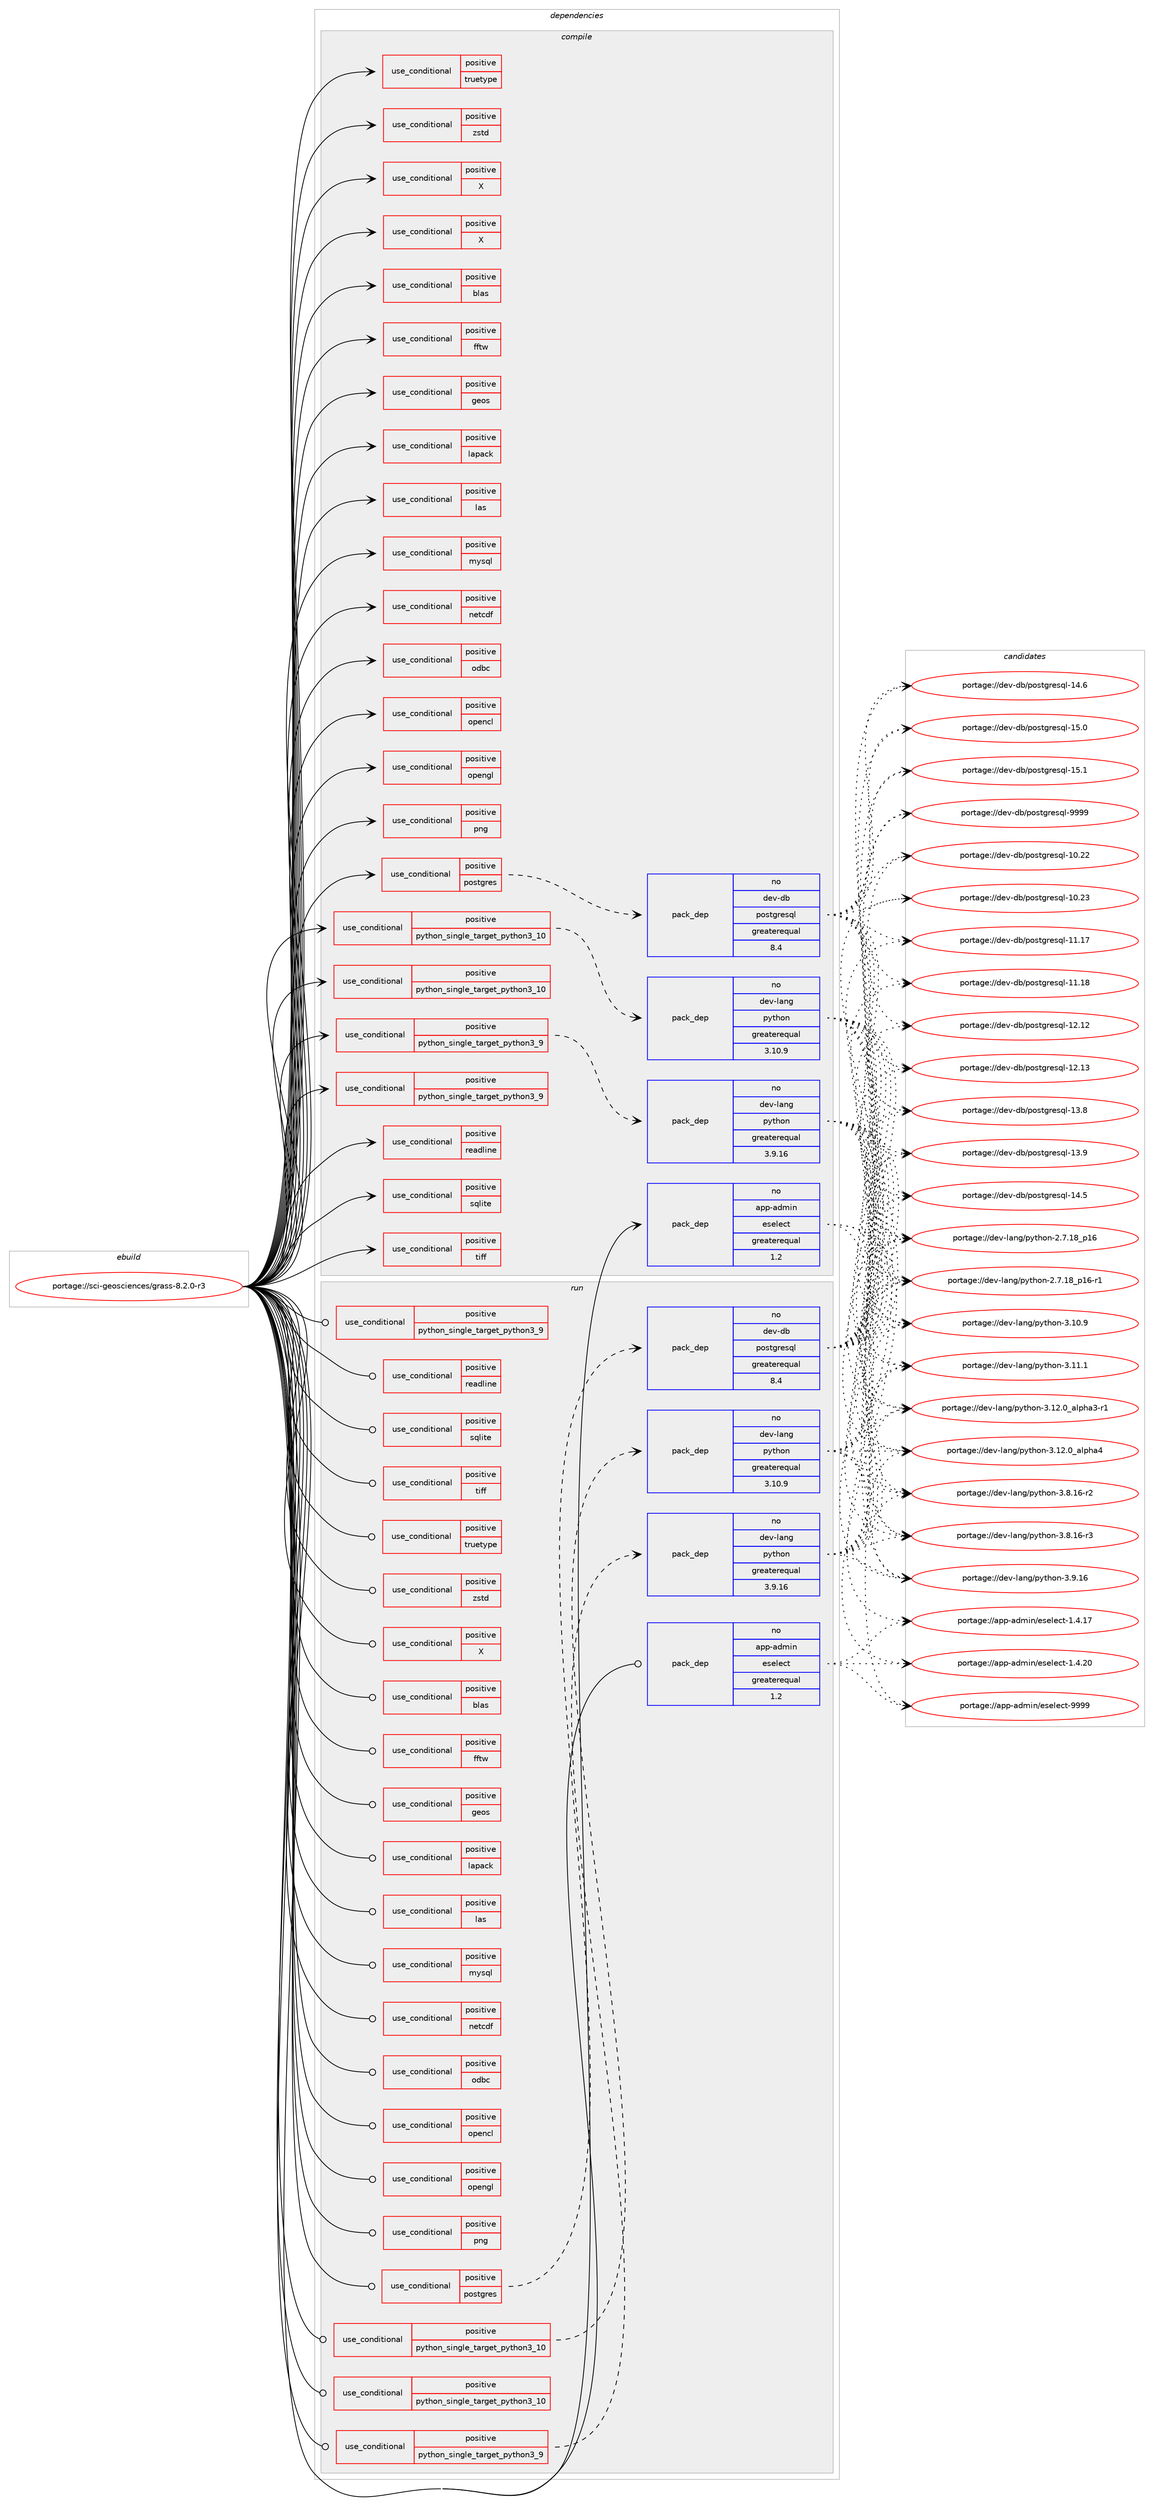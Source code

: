 digraph prolog {

# *************
# Graph options
# *************

newrank=true;
concentrate=true;
compound=true;
graph [rankdir=LR,fontname=Helvetica,fontsize=10,ranksep=1.5];#, ranksep=2.5, nodesep=0.2];
edge  [arrowhead=vee];
node  [fontname=Helvetica,fontsize=10];

# **********
# The ebuild
# **********

subgraph cluster_leftcol {
color=gray;
rank=same;
label=<<i>ebuild</i>>;
id [label="portage://sci-geosciences/grass-8.2.0-r3", color=red, width=4, href="../sci-geosciences/grass-8.2.0-r3.svg"];
}

# ****************
# The dependencies
# ****************

subgraph cluster_midcol {
color=gray;
label=<<i>dependencies</i>>;
subgraph cluster_compile {
fillcolor="#eeeeee";
style=filled;
label=<<i>compile</i>>;
subgraph cond1169 {
dependency1832 [label=<<TABLE BORDER="0" CELLBORDER="1" CELLSPACING="0" CELLPADDING="4"><TR><TD ROWSPAN="3" CELLPADDING="10">use_conditional</TD></TR><TR><TD>positive</TD></TR><TR><TD>X</TD></TR></TABLE>>, shape=none, color=red];
# *** BEGIN UNKNOWN DEPENDENCY TYPE (TODO) ***
# dependency1832 -> package_dependency(portage://sci-geosciences/grass-8.2.0-r3,install,no,dev-python,wxpython,none,[,,],[slot(4.0)],[])
# *** END UNKNOWN DEPENDENCY TYPE (TODO) ***

# *** BEGIN UNKNOWN DEPENDENCY TYPE (TODO) ***
# dependency1832 -> package_dependency(portage://sci-geosciences/grass-8.2.0-r3,install,no,x11-libs,cairo,none,[,,],[],[use(enable(X),none),use(optenable(opengl),none)])
# *** END UNKNOWN DEPENDENCY TYPE (TODO) ***

# *** BEGIN UNKNOWN DEPENDENCY TYPE (TODO) ***
# dependency1832 -> package_dependency(portage://sci-geosciences/grass-8.2.0-r3,install,no,x11-libs,libICE,none,[,,],[],[])
# *** END UNKNOWN DEPENDENCY TYPE (TODO) ***

# *** BEGIN UNKNOWN DEPENDENCY TYPE (TODO) ***
# dependency1832 -> package_dependency(portage://sci-geosciences/grass-8.2.0-r3,install,no,x11-libs,libSM,none,[,,],[],[])
# *** END UNKNOWN DEPENDENCY TYPE (TODO) ***

# *** BEGIN UNKNOWN DEPENDENCY TYPE (TODO) ***
# dependency1832 -> package_dependency(portage://sci-geosciences/grass-8.2.0-r3,install,no,x11-libs,libX11,none,[,,],[],[])
# *** END UNKNOWN DEPENDENCY TYPE (TODO) ***

# *** BEGIN UNKNOWN DEPENDENCY TYPE (TODO) ***
# dependency1832 -> package_dependency(portage://sci-geosciences/grass-8.2.0-r3,install,no,x11-libs,libXext,none,[,,],[],[])
# *** END UNKNOWN DEPENDENCY TYPE (TODO) ***

# *** BEGIN UNKNOWN DEPENDENCY TYPE (TODO) ***
# dependency1832 -> package_dependency(portage://sci-geosciences/grass-8.2.0-r3,install,no,x11-libs,libXt,none,[,,],[],[])
# *** END UNKNOWN DEPENDENCY TYPE (TODO) ***

}
id:e -> dependency1832:w [weight=20,style="solid",arrowhead="vee"];
subgraph cond1170 {
dependency1833 [label=<<TABLE BORDER="0" CELLBORDER="1" CELLSPACING="0" CELLPADDING="4"><TR><TD ROWSPAN="3" CELLPADDING="10">use_conditional</TD></TR><TR><TD>positive</TD></TR><TR><TD>X</TD></TR></TABLE>>, shape=none, color=red];
# *** BEGIN UNKNOWN DEPENDENCY TYPE (TODO) ***
# dependency1833 -> package_dependency(portage://sci-geosciences/grass-8.2.0-r3,install,no,x11-base,xorg-proto,none,[,,],[],[])
# *** END UNKNOWN DEPENDENCY TYPE (TODO) ***

}
id:e -> dependency1833:w [weight=20,style="solid",arrowhead="vee"];
subgraph cond1171 {
dependency1834 [label=<<TABLE BORDER="0" CELLBORDER="1" CELLSPACING="0" CELLPADDING="4"><TR><TD ROWSPAN="3" CELLPADDING="10">use_conditional</TD></TR><TR><TD>positive</TD></TR><TR><TD>blas</TD></TR></TABLE>>, shape=none, color=red];
# *** BEGIN UNKNOWN DEPENDENCY TYPE (TODO) ***
# dependency1834 -> package_dependency(portage://sci-geosciences/grass-8.2.0-r3,install,no,virtual,cblas,none,[,,],[],[use(enable(eselect-ldso),positive)])
# *** END UNKNOWN DEPENDENCY TYPE (TODO) ***

# *** BEGIN UNKNOWN DEPENDENCY TYPE (TODO) ***
# dependency1834 -> package_dependency(portage://sci-geosciences/grass-8.2.0-r3,install,no,virtual,blas,none,[,,],[],[use(enable(eselect-ldso),positive)])
# *** END UNKNOWN DEPENDENCY TYPE (TODO) ***

}
id:e -> dependency1834:w [weight=20,style="solid",arrowhead="vee"];
subgraph cond1172 {
dependency1835 [label=<<TABLE BORDER="0" CELLBORDER="1" CELLSPACING="0" CELLPADDING="4"><TR><TD ROWSPAN="3" CELLPADDING="10">use_conditional</TD></TR><TR><TD>positive</TD></TR><TR><TD>fftw</TD></TR></TABLE>>, shape=none, color=red];
# *** BEGIN UNKNOWN DEPENDENCY TYPE (TODO) ***
# dependency1835 -> package_dependency(portage://sci-geosciences/grass-8.2.0-r3,install,no,sci-libs,fftw,none,[,,],[slot(3.0),equal],[])
# *** END UNKNOWN DEPENDENCY TYPE (TODO) ***

}
id:e -> dependency1835:w [weight=20,style="solid",arrowhead="vee"];
subgraph cond1173 {
dependency1836 [label=<<TABLE BORDER="0" CELLBORDER="1" CELLSPACING="0" CELLPADDING="4"><TR><TD ROWSPAN="3" CELLPADDING="10">use_conditional</TD></TR><TR><TD>positive</TD></TR><TR><TD>geos</TD></TR></TABLE>>, shape=none, color=red];
# *** BEGIN UNKNOWN DEPENDENCY TYPE (TODO) ***
# dependency1836 -> package_dependency(portage://sci-geosciences/grass-8.2.0-r3,install,no,sci-libs,geos,none,[,,],any_same_slot,[])
# *** END UNKNOWN DEPENDENCY TYPE (TODO) ***

}
id:e -> dependency1836:w [weight=20,style="solid",arrowhead="vee"];
subgraph cond1174 {
dependency1837 [label=<<TABLE BORDER="0" CELLBORDER="1" CELLSPACING="0" CELLPADDING="4"><TR><TD ROWSPAN="3" CELLPADDING="10">use_conditional</TD></TR><TR><TD>positive</TD></TR><TR><TD>lapack</TD></TR></TABLE>>, shape=none, color=red];
# *** BEGIN UNKNOWN DEPENDENCY TYPE (TODO) ***
# dependency1837 -> package_dependency(portage://sci-geosciences/grass-8.2.0-r3,install,no,virtual,lapack,none,[,,],[],[use(enable(eselect-ldso),positive)])
# *** END UNKNOWN DEPENDENCY TYPE (TODO) ***

}
id:e -> dependency1837:w [weight=20,style="solid",arrowhead="vee"];
subgraph cond1175 {
dependency1838 [label=<<TABLE BORDER="0" CELLBORDER="1" CELLSPACING="0" CELLPADDING="4"><TR><TD ROWSPAN="3" CELLPADDING="10">use_conditional</TD></TR><TR><TD>positive</TD></TR><TR><TD>las</TD></TR></TABLE>>, shape=none, color=red];
# *** BEGIN UNKNOWN DEPENDENCY TYPE (TODO) ***
# dependency1838 -> package_dependency(portage://sci-geosciences/grass-8.2.0-r3,install,no,sci-geosciences,liblas,none,[,,],[],[])
# *** END UNKNOWN DEPENDENCY TYPE (TODO) ***

}
id:e -> dependency1838:w [weight=20,style="solid",arrowhead="vee"];
subgraph cond1176 {
dependency1839 [label=<<TABLE BORDER="0" CELLBORDER="1" CELLSPACING="0" CELLPADDING="4"><TR><TD ROWSPAN="3" CELLPADDING="10">use_conditional</TD></TR><TR><TD>positive</TD></TR><TR><TD>mysql</TD></TR></TABLE>>, shape=none, color=red];
# *** BEGIN UNKNOWN DEPENDENCY TYPE (TODO) ***
# dependency1839 -> package_dependency(portage://sci-geosciences/grass-8.2.0-r3,install,no,dev-db,mysql-connector-c,none,[,,],any_same_slot,[])
# *** END UNKNOWN DEPENDENCY TYPE (TODO) ***

}
id:e -> dependency1839:w [weight=20,style="solid",arrowhead="vee"];
subgraph cond1177 {
dependency1840 [label=<<TABLE BORDER="0" CELLBORDER="1" CELLSPACING="0" CELLPADDING="4"><TR><TD ROWSPAN="3" CELLPADDING="10">use_conditional</TD></TR><TR><TD>positive</TD></TR><TR><TD>netcdf</TD></TR></TABLE>>, shape=none, color=red];
# *** BEGIN UNKNOWN DEPENDENCY TYPE (TODO) ***
# dependency1840 -> package_dependency(portage://sci-geosciences/grass-8.2.0-r3,install,no,sci-libs,netcdf,none,[,,],any_same_slot,[])
# *** END UNKNOWN DEPENDENCY TYPE (TODO) ***

}
id:e -> dependency1840:w [weight=20,style="solid",arrowhead="vee"];
subgraph cond1178 {
dependency1841 [label=<<TABLE BORDER="0" CELLBORDER="1" CELLSPACING="0" CELLPADDING="4"><TR><TD ROWSPAN="3" CELLPADDING="10">use_conditional</TD></TR><TR><TD>positive</TD></TR><TR><TD>odbc</TD></TR></TABLE>>, shape=none, color=red];
# *** BEGIN UNKNOWN DEPENDENCY TYPE (TODO) ***
# dependency1841 -> package_dependency(portage://sci-geosciences/grass-8.2.0-r3,install,no,dev-db,unixODBC,none,[,,],[],[])
# *** END UNKNOWN DEPENDENCY TYPE (TODO) ***

}
id:e -> dependency1841:w [weight=20,style="solid",arrowhead="vee"];
subgraph cond1179 {
dependency1842 [label=<<TABLE BORDER="0" CELLBORDER="1" CELLSPACING="0" CELLPADDING="4"><TR><TD ROWSPAN="3" CELLPADDING="10">use_conditional</TD></TR><TR><TD>positive</TD></TR><TR><TD>opencl</TD></TR></TABLE>>, shape=none, color=red];
# *** BEGIN UNKNOWN DEPENDENCY TYPE (TODO) ***
# dependency1842 -> package_dependency(portage://sci-geosciences/grass-8.2.0-r3,install,no,virtual,opencl,none,[,,],[],[])
# *** END UNKNOWN DEPENDENCY TYPE (TODO) ***

}
id:e -> dependency1842:w [weight=20,style="solid",arrowhead="vee"];
subgraph cond1180 {
dependency1843 [label=<<TABLE BORDER="0" CELLBORDER="1" CELLSPACING="0" CELLPADDING="4"><TR><TD ROWSPAN="3" CELLPADDING="10">use_conditional</TD></TR><TR><TD>positive</TD></TR><TR><TD>opengl</TD></TR></TABLE>>, shape=none, color=red];
# *** BEGIN UNKNOWN DEPENDENCY TYPE (TODO) ***
# dependency1843 -> package_dependency(portage://sci-geosciences/grass-8.2.0-r3,install,no,virtual,opengl,none,[,,],[],[])
# *** END UNKNOWN DEPENDENCY TYPE (TODO) ***

}
id:e -> dependency1843:w [weight=20,style="solid",arrowhead="vee"];
subgraph cond1181 {
dependency1844 [label=<<TABLE BORDER="0" CELLBORDER="1" CELLSPACING="0" CELLPADDING="4"><TR><TD ROWSPAN="3" CELLPADDING="10">use_conditional</TD></TR><TR><TD>positive</TD></TR><TR><TD>png</TD></TR></TABLE>>, shape=none, color=red];
# *** BEGIN UNKNOWN DEPENDENCY TYPE (TODO) ***
# dependency1844 -> package_dependency(portage://sci-geosciences/grass-8.2.0-r3,install,no,media-libs,libpng,none,[,,],any_same_slot,[])
# *** END UNKNOWN DEPENDENCY TYPE (TODO) ***

}
id:e -> dependency1844:w [weight=20,style="solid",arrowhead="vee"];
subgraph cond1182 {
dependency1845 [label=<<TABLE BORDER="0" CELLBORDER="1" CELLSPACING="0" CELLPADDING="4"><TR><TD ROWSPAN="3" CELLPADDING="10">use_conditional</TD></TR><TR><TD>positive</TD></TR><TR><TD>postgres</TD></TR></TABLE>>, shape=none, color=red];
subgraph pack647 {
dependency1846 [label=<<TABLE BORDER="0" CELLBORDER="1" CELLSPACING="0" CELLPADDING="4" WIDTH="220"><TR><TD ROWSPAN="6" CELLPADDING="30">pack_dep</TD></TR><TR><TD WIDTH="110">no</TD></TR><TR><TD>dev-db</TD></TR><TR><TD>postgresql</TD></TR><TR><TD>greaterequal</TD></TR><TR><TD>8.4</TD></TR></TABLE>>, shape=none, color=blue];
}
dependency1845:e -> dependency1846:w [weight=20,style="dashed",arrowhead="vee"];
}
id:e -> dependency1845:w [weight=20,style="solid",arrowhead="vee"];
subgraph cond1183 {
dependency1847 [label=<<TABLE BORDER="0" CELLBORDER="1" CELLSPACING="0" CELLPADDING="4"><TR><TD ROWSPAN="3" CELLPADDING="10">use_conditional</TD></TR><TR><TD>positive</TD></TR><TR><TD>python_single_target_python3_10</TD></TR></TABLE>>, shape=none, color=red];
subgraph pack648 {
dependency1848 [label=<<TABLE BORDER="0" CELLBORDER="1" CELLSPACING="0" CELLPADDING="4" WIDTH="220"><TR><TD ROWSPAN="6" CELLPADDING="30">pack_dep</TD></TR><TR><TD WIDTH="110">no</TD></TR><TR><TD>dev-lang</TD></TR><TR><TD>python</TD></TR><TR><TD>greaterequal</TD></TR><TR><TD>3.10.9</TD></TR></TABLE>>, shape=none, color=blue];
}
dependency1847:e -> dependency1848:w [weight=20,style="dashed",arrowhead="vee"];
}
id:e -> dependency1847:w [weight=20,style="solid",arrowhead="vee"];
subgraph cond1184 {
dependency1849 [label=<<TABLE BORDER="0" CELLBORDER="1" CELLSPACING="0" CELLPADDING="4"><TR><TD ROWSPAN="3" CELLPADDING="10">use_conditional</TD></TR><TR><TD>positive</TD></TR><TR><TD>python_single_target_python3_10</TD></TR></TABLE>>, shape=none, color=red];
# *** BEGIN UNKNOWN DEPENDENCY TYPE (TODO) ***
# dependency1849 -> package_dependency(portage://sci-geosciences/grass-8.2.0-r3,install,no,dev-python,numpy,none,[,,],[],[use(enable(python_targets_python3_10),negative)])
# *** END UNKNOWN DEPENDENCY TYPE (TODO) ***

# *** BEGIN UNKNOWN DEPENDENCY TYPE (TODO) ***
# dependency1849 -> package_dependency(portage://sci-geosciences/grass-8.2.0-r3,install,no,dev-python,six,none,[,,],[],[use(enable(python_targets_python3_10),negative)])
# *** END UNKNOWN DEPENDENCY TYPE (TODO) ***

}
id:e -> dependency1849:w [weight=20,style="solid",arrowhead="vee"];
subgraph cond1185 {
dependency1850 [label=<<TABLE BORDER="0" CELLBORDER="1" CELLSPACING="0" CELLPADDING="4"><TR><TD ROWSPAN="3" CELLPADDING="10">use_conditional</TD></TR><TR><TD>positive</TD></TR><TR><TD>python_single_target_python3_9</TD></TR></TABLE>>, shape=none, color=red];
subgraph pack649 {
dependency1851 [label=<<TABLE BORDER="0" CELLBORDER="1" CELLSPACING="0" CELLPADDING="4" WIDTH="220"><TR><TD ROWSPAN="6" CELLPADDING="30">pack_dep</TD></TR><TR><TD WIDTH="110">no</TD></TR><TR><TD>dev-lang</TD></TR><TR><TD>python</TD></TR><TR><TD>greaterequal</TD></TR><TR><TD>3.9.16</TD></TR></TABLE>>, shape=none, color=blue];
}
dependency1850:e -> dependency1851:w [weight=20,style="dashed",arrowhead="vee"];
}
id:e -> dependency1850:w [weight=20,style="solid",arrowhead="vee"];
subgraph cond1186 {
dependency1852 [label=<<TABLE BORDER="0" CELLBORDER="1" CELLSPACING="0" CELLPADDING="4"><TR><TD ROWSPAN="3" CELLPADDING="10">use_conditional</TD></TR><TR><TD>positive</TD></TR><TR><TD>python_single_target_python3_9</TD></TR></TABLE>>, shape=none, color=red];
# *** BEGIN UNKNOWN DEPENDENCY TYPE (TODO) ***
# dependency1852 -> package_dependency(portage://sci-geosciences/grass-8.2.0-r3,install,no,dev-python,numpy,none,[,,],[],[use(enable(python_targets_python3_9),negative)])
# *** END UNKNOWN DEPENDENCY TYPE (TODO) ***

# *** BEGIN UNKNOWN DEPENDENCY TYPE (TODO) ***
# dependency1852 -> package_dependency(portage://sci-geosciences/grass-8.2.0-r3,install,no,dev-python,six,none,[,,],[],[use(enable(python_targets_python3_9),negative)])
# *** END UNKNOWN DEPENDENCY TYPE (TODO) ***

}
id:e -> dependency1852:w [weight=20,style="solid",arrowhead="vee"];
subgraph cond1187 {
dependency1853 [label=<<TABLE BORDER="0" CELLBORDER="1" CELLSPACING="0" CELLPADDING="4"><TR><TD ROWSPAN="3" CELLPADDING="10">use_conditional</TD></TR><TR><TD>positive</TD></TR><TR><TD>readline</TD></TR></TABLE>>, shape=none, color=red];
# *** BEGIN UNKNOWN DEPENDENCY TYPE (TODO) ***
# dependency1853 -> package_dependency(portage://sci-geosciences/grass-8.2.0-r3,install,no,sys-libs,readline,none,[,,],any_same_slot,[])
# *** END UNKNOWN DEPENDENCY TYPE (TODO) ***

}
id:e -> dependency1853:w [weight=20,style="solid",arrowhead="vee"];
subgraph cond1188 {
dependency1854 [label=<<TABLE BORDER="0" CELLBORDER="1" CELLSPACING="0" CELLPADDING="4"><TR><TD ROWSPAN="3" CELLPADDING="10">use_conditional</TD></TR><TR><TD>positive</TD></TR><TR><TD>sqlite</TD></TR></TABLE>>, shape=none, color=red];
# *** BEGIN UNKNOWN DEPENDENCY TYPE (TODO) ***
# dependency1854 -> package_dependency(portage://sci-geosciences/grass-8.2.0-r3,install,no,dev-db,sqlite,none,[,,],[slot(3)],[])
# *** END UNKNOWN DEPENDENCY TYPE (TODO) ***

}
id:e -> dependency1854:w [weight=20,style="solid",arrowhead="vee"];
subgraph cond1189 {
dependency1855 [label=<<TABLE BORDER="0" CELLBORDER="1" CELLSPACING="0" CELLPADDING="4"><TR><TD ROWSPAN="3" CELLPADDING="10">use_conditional</TD></TR><TR><TD>positive</TD></TR><TR><TD>tiff</TD></TR></TABLE>>, shape=none, color=red];
# *** BEGIN UNKNOWN DEPENDENCY TYPE (TODO) ***
# dependency1855 -> package_dependency(portage://sci-geosciences/grass-8.2.0-r3,install,no,media-libs,tiff,none,[,,],any_same_slot,[])
# *** END UNKNOWN DEPENDENCY TYPE (TODO) ***

}
id:e -> dependency1855:w [weight=20,style="solid",arrowhead="vee"];
subgraph cond1190 {
dependency1856 [label=<<TABLE BORDER="0" CELLBORDER="1" CELLSPACING="0" CELLPADDING="4"><TR><TD ROWSPAN="3" CELLPADDING="10">use_conditional</TD></TR><TR><TD>positive</TD></TR><TR><TD>truetype</TD></TR></TABLE>>, shape=none, color=red];
# *** BEGIN UNKNOWN DEPENDENCY TYPE (TODO) ***
# dependency1856 -> package_dependency(portage://sci-geosciences/grass-8.2.0-r3,install,no,media-libs,freetype,none,[,,],[slot(2)],[])
# *** END UNKNOWN DEPENDENCY TYPE (TODO) ***

}
id:e -> dependency1856:w [weight=20,style="solid",arrowhead="vee"];
subgraph cond1191 {
dependency1857 [label=<<TABLE BORDER="0" CELLBORDER="1" CELLSPACING="0" CELLPADDING="4"><TR><TD ROWSPAN="3" CELLPADDING="10">use_conditional</TD></TR><TR><TD>positive</TD></TR><TR><TD>zstd</TD></TR></TABLE>>, shape=none, color=red];
# *** BEGIN UNKNOWN DEPENDENCY TYPE (TODO) ***
# dependency1857 -> package_dependency(portage://sci-geosciences/grass-8.2.0-r3,install,no,app-arch,zstd,none,[,,],any_same_slot,[])
# *** END UNKNOWN DEPENDENCY TYPE (TODO) ***

}
id:e -> dependency1857:w [weight=20,style="solid",arrowhead="vee"];
subgraph pack650 {
dependency1858 [label=<<TABLE BORDER="0" CELLBORDER="1" CELLSPACING="0" CELLPADDING="4" WIDTH="220"><TR><TD ROWSPAN="6" CELLPADDING="30">pack_dep</TD></TR><TR><TD WIDTH="110">no</TD></TR><TR><TD>app-admin</TD></TR><TR><TD>eselect</TD></TR><TR><TD>greaterequal</TD></TR><TR><TD>1.2</TD></TR></TABLE>>, shape=none, color=blue];
}
id:e -> dependency1858:w [weight=20,style="solid",arrowhead="vee"];
# *** BEGIN UNKNOWN DEPENDENCY TYPE (TODO) ***
# id -> package_dependency(portage://sci-geosciences/grass-8.2.0-r3,install,no,media-libs,glu,none,[,,],[],[])
# *** END UNKNOWN DEPENDENCY TYPE (TODO) ***

# *** BEGIN UNKNOWN DEPENDENCY TYPE (TODO) ***
# id -> package_dependency(portage://sci-geosciences/grass-8.2.0-r3,install,no,media-libs,libglvnd,none,[,,],[],[])
# *** END UNKNOWN DEPENDENCY TYPE (TODO) ***

# *** BEGIN UNKNOWN DEPENDENCY TYPE (TODO) ***
# id -> package_dependency(portage://sci-geosciences/grass-8.2.0-r3,install,no,sci-libs,gdal,none,[,,],any_same_slot,[])
# *** END UNKNOWN DEPENDENCY TYPE (TODO) ***

# *** BEGIN UNKNOWN DEPENDENCY TYPE (TODO) ***
# id -> package_dependency(portage://sci-geosciences/grass-8.2.0-r3,install,no,sci-libs,proj,none,[,,],any_same_slot,[])
# *** END UNKNOWN DEPENDENCY TYPE (TODO) ***

# *** BEGIN UNKNOWN DEPENDENCY TYPE (TODO) ***
# id -> package_dependency(portage://sci-geosciences/grass-8.2.0-r3,install,no,sci-libs,xdrfile,none,[,,],[],[])
# *** END UNKNOWN DEPENDENCY TYPE (TODO) ***

# *** BEGIN UNKNOWN DEPENDENCY TYPE (TODO) ***
# id -> package_dependency(portage://sci-geosciences/grass-8.2.0-r3,install,no,sys-libs,gdbm,none,[,,],any_same_slot,[])
# *** END UNKNOWN DEPENDENCY TYPE (TODO) ***

# *** BEGIN UNKNOWN DEPENDENCY TYPE (TODO) ***
# id -> package_dependency(portage://sci-geosciences/grass-8.2.0-r3,install,no,sys-libs,ncurses,none,[,,],any_same_slot,[])
# *** END UNKNOWN DEPENDENCY TYPE (TODO) ***

# *** BEGIN UNKNOWN DEPENDENCY TYPE (TODO) ***
# id -> package_dependency(portage://sci-geosciences/grass-8.2.0-r3,install,no,sys-libs,zlib,none,[,,],[],[])
# *** END UNKNOWN DEPENDENCY TYPE (TODO) ***

}
subgraph cluster_compileandrun {
fillcolor="#eeeeee";
style=filled;
label=<<i>compile and run</i>>;
}
subgraph cluster_run {
fillcolor="#eeeeee";
style=filled;
label=<<i>run</i>>;
subgraph cond1192 {
dependency1859 [label=<<TABLE BORDER="0" CELLBORDER="1" CELLSPACING="0" CELLPADDING="4"><TR><TD ROWSPAN="3" CELLPADDING="10">use_conditional</TD></TR><TR><TD>positive</TD></TR><TR><TD>X</TD></TR></TABLE>>, shape=none, color=red];
# *** BEGIN UNKNOWN DEPENDENCY TYPE (TODO) ***
# dependency1859 -> package_dependency(portage://sci-geosciences/grass-8.2.0-r3,run,no,dev-python,wxpython,none,[,,],[slot(4.0)],[])
# *** END UNKNOWN DEPENDENCY TYPE (TODO) ***

# *** BEGIN UNKNOWN DEPENDENCY TYPE (TODO) ***
# dependency1859 -> package_dependency(portage://sci-geosciences/grass-8.2.0-r3,run,no,x11-libs,cairo,none,[,,],[],[use(enable(X),none),use(optenable(opengl),none)])
# *** END UNKNOWN DEPENDENCY TYPE (TODO) ***

# *** BEGIN UNKNOWN DEPENDENCY TYPE (TODO) ***
# dependency1859 -> package_dependency(portage://sci-geosciences/grass-8.2.0-r3,run,no,x11-libs,libICE,none,[,,],[],[])
# *** END UNKNOWN DEPENDENCY TYPE (TODO) ***

# *** BEGIN UNKNOWN DEPENDENCY TYPE (TODO) ***
# dependency1859 -> package_dependency(portage://sci-geosciences/grass-8.2.0-r3,run,no,x11-libs,libSM,none,[,,],[],[])
# *** END UNKNOWN DEPENDENCY TYPE (TODO) ***

# *** BEGIN UNKNOWN DEPENDENCY TYPE (TODO) ***
# dependency1859 -> package_dependency(portage://sci-geosciences/grass-8.2.0-r3,run,no,x11-libs,libX11,none,[,,],[],[])
# *** END UNKNOWN DEPENDENCY TYPE (TODO) ***

# *** BEGIN UNKNOWN DEPENDENCY TYPE (TODO) ***
# dependency1859 -> package_dependency(portage://sci-geosciences/grass-8.2.0-r3,run,no,x11-libs,libXext,none,[,,],[],[])
# *** END UNKNOWN DEPENDENCY TYPE (TODO) ***

# *** BEGIN UNKNOWN DEPENDENCY TYPE (TODO) ***
# dependency1859 -> package_dependency(portage://sci-geosciences/grass-8.2.0-r3,run,no,x11-libs,libXt,none,[,,],[],[])
# *** END UNKNOWN DEPENDENCY TYPE (TODO) ***

}
id:e -> dependency1859:w [weight=20,style="solid",arrowhead="odot"];
subgraph cond1193 {
dependency1860 [label=<<TABLE BORDER="0" CELLBORDER="1" CELLSPACING="0" CELLPADDING="4"><TR><TD ROWSPAN="3" CELLPADDING="10">use_conditional</TD></TR><TR><TD>positive</TD></TR><TR><TD>blas</TD></TR></TABLE>>, shape=none, color=red];
# *** BEGIN UNKNOWN DEPENDENCY TYPE (TODO) ***
# dependency1860 -> package_dependency(portage://sci-geosciences/grass-8.2.0-r3,run,no,virtual,cblas,none,[,,],[],[use(enable(eselect-ldso),positive)])
# *** END UNKNOWN DEPENDENCY TYPE (TODO) ***

# *** BEGIN UNKNOWN DEPENDENCY TYPE (TODO) ***
# dependency1860 -> package_dependency(portage://sci-geosciences/grass-8.2.0-r3,run,no,virtual,blas,none,[,,],[],[use(enable(eselect-ldso),positive)])
# *** END UNKNOWN DEPENDENCY TYPE (TODO) ***

}
id:e -> dependency1860:w [weight=20,style="solid",arrowhead="odot"];
subgraph cond1194 {
dependency1861 [label=<<TABLE BORDER="0" CELLBORDER="1" CELLSPACING="0" CELLPADDING="4"><TR><TD ROWSPAN="3" CELLPADDING="10">use_conditional</TD></TR><TR><TD>positive</TD></TR><TR><TD>fftw</TD></TR></TABLE>>, shape=none, color=red];
# *** BEGIN UNKNOWN DEPENDENCY TYPE (TODO) ***
# dependency1861 -> package_dependency(portage://sci-geosciences/grass-8.2.0-r3,run,no,sci-libs,fftw,none,[,,],[slot(3.0),equal],[])
# *** END UNKNOWN DEPENDENCY TYPE (TODO) ***

}
id:e -> dependency1861:w [weight=20,style="solid",arrowhead="odot"];
subgraph cond1195 {
dependency1862 [label=<<TABLE BORDER="0" CELLBORDER="1" CELLSPACING="0" CELLPADDING="4"><TR><TD ROWSPAN="3" CELLPADDING="10">use_conditional</TD></TR><TR><TD>positive</TD></TR><TR><TD>geos</TD></TR></TABLE>>, shape=none, color=red];
# *** BEGIN UNKNOWN DEPENDENCY TYPE (TODO) ***
# dependency1862 -> package_dependency(portage://sci-geosciences/grass-8.2.0-r3,run,no,sci-libs,geos,none,[,,],any_same_slot,[])
# *** END UNKNOWN DEPENDENCY TYPE (TODO) ***

}
id:e -> dependency1862:w [weight=20,style="solid",arrowhead="odot"];
subgraph cond1196 {
dependency1863 [label=<<TABLE BORDER="0" CELLBORDER="1" CELLSPACING="0" CELLPADDING="4"><TR><TD ROWSPAN="3" CELLPADDING="10">use_conditional</TD></TR><TR><TD>positive</TD></TR><TR><TD>lapack</TD></TR></TABLE>>, shape=none, color=red];
# *** BEGIN UNKNOWN DEPENDENCY TYPE (TODO) ***
# dependency1863 -> package_dependency(portage://sci-geosciences/grass-8.2.0-r3,run,no,virtual,lapack,none,[,,],[],[use(enable(eselect-ldso),positive)])
# *** END UNKNOWN DEPENDENCY TYPE (TODO) ***

}
id:e -> dependency1863:w [weight=20,style="solid",arrowhead="odot"];
subgraph cond1197 {
dependency1864 [label=<<TABLE BORDER="0" CELLBORDER="1" CELLSPACING="0" CELLPADDING="4"><TR><TD ROWSPAN="3" CELLPADDING="10">use_conditional</TD></TR><TR><TD>positive</TD></TR><TR><TD>las</TD></TR></TABLE>>, shape=none, color=red];
# *** BEGIN UNKNOWN DEPENDENCY TYPE (TODO) ***
# dependency1864 -> package_dependency(portage://sci-geosciences/grass-8.2.0-r3,run,no,sci-geosciences,liblas,none,[,,],[],[])
# *** END UNKNOWN DEPENDENCY TYPE (TODO) ***

}
id:e -> dependency1864:w [weight=20,style="solid",arrowhead="odot"];
subgraph cond1198 {
dependency1865 [label=<<TABLE BORDER="0" CELLBORDER="1" CELLSPACING="0" CELLPADDING="4"><TR><TD ROWSPAN="3" CELLPADDING="10">use_conditional</TD></TR><TR><TD>positive</TD></TR><TR><TD>mysql</TD></TR></TABLE>>, shape=none, color=red];
# *** BEGIN UNKNOWN DEPENDENCY TYPE (TODO) ***
# dependency1865 -> package_dependency(portage://sci-geosciences/grass-8.2.0-r3,run,no,dev-db,mysql-connector-c,none,[,,],any_same_slot,[])
# *** END UNKNOWN DEPENDENCY TYPE (TODO) ***

}
id:e -> dependency1865:w [weight=20,style="solid",arrowhead="odot"];
subgraph cond1199 {
dependency1866 [label=<<TABLE BORDER="0" CELLBORDER="1" CELLSPACING="0" CELLPADDING="4"><TR><TD ROWSPAN="3" CELLPADDING="10">use_conditional</TD></TR><TR><TD>positive</TD></TR><TR><TD>netcdf</TD></TR></TABLE>>, shape=none, color=red];
# *** BEGIN UNKNOWN DEPENDENCY TYPE (TODO) ***
# dependency1866 -> package_dependency(portage://sci-geosciences/grass-8.2.0-r3,run,no,sci-libs,netcdf,none,[,,],any_same_slot,[])
# *** END UNKNOWN DEPENDENCY TYPE (TODO) ***

}
id:e -> dependency1866:w [weight=20,style="solid",arrowhead="odot"];
subgraph cond1200 {
dependency1867 [label=<<TABLE BORDER="0" CELLBORDER="1" CELLSPACING="0" CELLPADDING="4"><TR><TD ROWSPAN="3" CELLPADDING="10">use_conditional</TD></TR><TR><TD>positive</TD></TR><TR><TD>odbc</TD></TR></TABLE>>, shape=none, color=red];
# *** BEGIN UNKNOWN DEPENDENCY TYPE (TODO) ***
# dependency1867 -> package_dependency(portage://sci-geosciences/grass-8.2.0-r3,run,no,dev-db,unixODBC,none,[,,],[],[])
# *** END UNKNOWN DEPENDENCY TYPE (TODO) ***

}
id:e -> dependency1867:w [weight=20,style="solid",arrowhead="odot"];
subgraph cond1201 {
dependency1868 [label=<<TABLE BORDER="0" CELLBORDER="1" CELLSPACING="0" CELLPADDING="4"><TR><TD ROWSPAN="3" CELLPADDING="10">use_conditional</TD></TR><TR><TD>positive</TD></TR><TR><TD>opencl</TD></TR></TABLE>>, shape=none, color=red];
# *** BEGIN UNKNOWN DEPENDENCY TYPE (TODO) ***
# dependency1868 -> package_dependency(portage://sci-geosciences/grass-8.2.0-r3,run,no,virtual,opencl,none,[,,],[],[])
# *** END UNKNOWN DEPENDENCY TYPE (TODO) ***

}
id:e -> dependency1868:w [weight=20,style="solid",arrowhead="odot"];
subgraph cond1202 {
dependency1869 [label=<<TABLE BORDER="0" CELLBORDER="1" CELLSPACING="0" CELLPADDING="4"><TR><TD ROWSPAN="3" CELLPADDING="10">use_conditional</TD></TR><TR><TD>positive</TD></TR><TR><TD>opengl</TD></TR></TABLE>>, shape=none, color=red];
# *** BEGIN UNKNOWN DEPENDENCY TYPE (TODO) ***
# dependency1869 -> package_dependency(portage://sci-geosciences/grass-8.2.0-r3,run,no,virtual,opengl,none,[,,],[],[])
# *** END UNKNOWN DEPENDENCY TYPE (TODO) ***

}
id:e -> dependency1869:w [weight=20,style="solid",arrowhead="odot"];
subgraph cond1203 {
dependency1870 [label=<<TABLE BORDER="0" CELLBORDER="1" CELLSPACING="0" CELLPADDING="4"><TR><TD ROWSPAN="3" CELLPADDING="10">use_conditional</TD></TR><TR><TD>positive</TD></TR><TR><TD>png</TD></TR></TABLE>>, shape=none, color=red];
# *** BEGIN UNKNOWN DEPENDENCY TYPE (TODO) ***
# dependency1870 -> package_dependency(portage://sci-geosciences/grass-8.2.0-r3,run,no,media-libs,libpng,none,[,,],any_same_slot,[])
# *** END UNKNOWN DEPENDENCY TYPE (TODO) ***

}
id:e -> dependency1870:w [weight=20,style="solid",arrowhead="odot"];
subgraph cond1204 {
dependency1871 [label=<<TABLE BORDER="0" CELLBORDER="1" CELLSPACING="0" CELLPADDING="4"><TR><TD ROWSPAN="3" CELLPADDING="10">use_conditional</TD></TR><TR><TD>positive</TD></TR><TR><TD>postgres</TD></TR></TABLE>>, shape=none, color=red];
subgraph pack651 {
dependency1872 [label=<<TABLE BORDER="0" CELLBORDER="1" CELLSPACING="0" CELLPADDING="4" WIDTH="220"><TR><TD ROWSPAN="6" CELLPADDING="30">pack_dep</TD></TR><TR><TD WIDTH="110">no</TD></TR><TR><TD>dev-db</TD></TR><TR><TD>postgresql</TD></TR><TR><TD>greaterequal</TD></TR><TR><TD>8.4</TD></TR></TABLE>>, shape=none, color=blue];
}
dependency1871:e -> dependency1872:w [weight=20,style="dashed",arrowhead="vee"];
}
id:e -> dependency1871:w [weight=20,style="solid",arrowhead="odot"];
subgraph cond1205 {
dependency1873 [label=<<TABLE BORDER="0" CELLBORDER="1" CELLSPACING="0" CELLPADDING="4"><TR><TD ROWSPAN="3" CELLPADDING="10">use_conditional</TD></TR><TR><TD>positive</TD></TR><TR><TD>python_single_target_python3_10</TD></TR></TABLE>>, shape=none, color=red];
subgraph pack652 {
dependency1874 [label=<<TABLE BORDER="0" CELLBORDER="1" CELLSPACING="0" CELLPADDING="4" WIDTH="220"><TR><TD ROWSPAN="6" CELLPADDING="30">pack_dep</TD></TR><TR><TD WIDTH="110">no</TD></TR><TR><TD>dev-lang</TD></TR><TR><TD>python</TD></TR><TR><TD>greaterequal</TD></TR><TR><TD>3.10.9</TD></TR></TABLE>>, shape=none, color=blue];
}
dependency1873:e -> dependency1874:w [weight=20,style="dashed",arrowhead="vee"];
}
id:e -> dependency1873:w [weight=20,style="solid",arrowhead="odot"];
subgraph cond1206 {
dependency1875 [label=<<TABLE BORDER="0" CELLBORDER="1" CELLSPACING="0" CELLPADDING="4"><TR><TD ROWSPAN="3" CELLPADDING="10">use_conditional</TD></TR><TR><TD>positive</TD></TR><TR><TD>python_single_target_python3_10</TD></TR></TABLE>>, shape=none, color=red];
# *** BEGIN UNKNOWN DEPENDENCY TYPE (TODO) ***
# dependency1875 -> package_dependency(portage://sci-geosciences/grass-8.2.0-r3,run,no,dev-python,numpy,none,[,,],[],[use(enable(python_targets_python3_10),negative)])
# *** END UNKNOWN DEPENDENCY TYPE (TODO) ***

# *** BEGIN UNKNOWN DEPENDENCY TYPE (TODO) ***
# dependency1875 -> package_dependency(portage://sci-geosciences/grass-8.2.0-r3,run,no,dev-python,six,none,[,,],[],[use(enable(python_targets_python3_10),negative)])
# *** END UNKNOWN DEPENDENCY TYPE (TODO) ***

}
id:e -> dependency1875:w [weight=20,style="solid",arrowhead="odot"];
subgraph cond1207 {
dependency1876 [label=<<TABLE BORDER="0" CELLBORDER="1" CELLSPACING="0" CELLPADDING="4"><TR><TD ROWSPAN="3" CELLPADDING="10">use_conditional</TD></TR><TR><TD>positive</TD></TR><TR><TD>python_single_target_python3_9</TD></TR></TABLE>>, shape=none, color=red];
subgraph pack653 {
dependency1877 [label=<<TABLE BORDER="0" CELLBORDER="1" CELLSPACING="0" CELLPADDING="4" WIDTH="220"><TR><TD ROWSPAN="6" CELLPADDING="30">pack_dep</TD></TR><TR><TD WIDTH="110">no</TD></TR><TR><TD>dev-lang</TD></TR><TR><TD>python</TD></TR><TR><TD>greaterequal</TD></TR><TR><TD>3.9.16</TD></TR></TABLE>>, shape=none, color=blue];
}
dependency1876:e -> dependency1877:w [weight=20,style="dashed",arrowhead="vee"];
}
id:e -> dependency1876:w [weight=20,style="solid",arrowhead="odot"];
subgraph cond1208 {
dependency1878 [label=<<TABLE BORDER="0" CELLBORDER="1" CELLSPACING="0" CELLPADDING="4"><TR><TD ROWSPAN="3" CELLPADDING="10">use_conditional</TD></TR><TR><TD>positive</TD></TR><TR><TD>python_single_target_python3_9</TD></TR></TABLE>>, shape=none, color=red];
# *** BEGIN UNKNOWN DEPENDENCY TYPE (TODO) ***
# dependency1878 -> package_dependency(portage://sci-geosciences/grass-8.2.0-r3,run,no,dev-python,numpy,none,[,,],[],[use(enable(python_targets_python3_9),negative)])
# *** END UNKNOWN DEPENDENCY TYPE (TODO) ***

# *** BEGIN UNKNOWN DEPENDENCY TYPE (TODO) ***
# dependency1878 -> package_dependency(portage://sci-geosciences/grass-8.2.0-r3,run,no,dev-python,six,none,[,,],[],[use(enable(python_targets_python3_9),negative)])
# *** END UNKNOWN DEPENDENCY TYPE (TODO) ***

}
id:e -> dependency1878:w [weight=20,style="solid",arrowhead="odot"];
subgraph cond1209 {
dependency1879 [label=<<TABLE BORDER="0" CELLBORDER="1" CELLSPACING="0" CELLPADDING="4"><TR><TD ROWSPAN="3" CELLPADDING="10">use_conditional</TD></TR><TR><TD>positive</TD></TR><TR><TD>readline</TD></TR></TABLE>>, shape=none, color=red];
# *** BEGIN UNKNOWN DEPENDENCY TYPE (TODO) ***
# dependency1879 -> package_dependency(portage://sci-geosciences/grass-8.2.0-r3,run,no,sys-libs,readline,none,[,,],any_same_slot,[])
# *** END UNKNOWN DEPENDENCY TYPE (TODO) ***

}
id:e -> dependency1879:w [weight=20,style="solid",arrowhead="odot"];
subgraph cond1210 {
dependency1880 [label=<<TABLE BORDER="0" CELLBORDER="1" CELLSPACING="0" CELLPADDING="4"><TR><TD ROWSPAN="3" CELLPADDING="10">use_conditional</TD></TR><TR><TD>positive</TD></TR><TR><TD>sqlite</TD></TR></TABLE>>, shape=none, color=red];
# *** BEGIN UNKNOWN DEPENDENCY TYPE (TODO) ***
# dependency1880 -> package_dependency(portage://sci-geosciences/grass-8.2.0-r3,run,no,dev-db,sqlite,none,[,,],[slot(3)],[])
# *** END UNKNOWN DEPENDENCY TYPE (TODO) ***

}
id:e -> dependency1880:w [weight=20,style="solid",arrowhead="odot"];
subgraph cond1211 {
dependency1881 [label=<<TABLE BORDER="0" CELLBORDER="1" CELLSPACING="0" CELLPADDING="4"><TR><TD ROWSPAN="3" CELLPADDING="10">use_conditional</TD></TR><TR><TD>positive</TD></TR><TR><TD>tiff</TD></TR></TABLE>>, shape=none, color=red];
# *** BEGIN UNKNOWN DEPENDENCY TYPE (TODO) ***
# dependency1881 -> package_dependency(portage://sci-geosciences/grass-8.2.0-r3,run,no,media-libs,tiff,none,[,,],any_same_slot,[])
# *** END UNKNOWN DEPENDENCY TYPE (TODO) ***

}
id:e -> dependency1881:w [weight=20,style="solid",arrowhead="odot"];
subgraph cond1212 {
dependency1882 [label=<<TABLE BORDER="0" CELLBORDER="1" CELLSPACING="0" CELLPADDING="4"><TR><TD ROWSPAN="3" CELLPADDING="10">use_conditional</TD></TR><TR><TD>positive</TD></TR><TR><TD>truetype</TD></TR></TABLE>>, shape=none, color=red];
# *** BEGIN UNKNOWN DEPENDENCY TYPE (TODO) ***
# dependency1882 -> package_dependency(portage://sci-geosciences/grass-8.2.0-r3,run,no,media-libs,freetype,none,[,,],[slot(2)],[])
# *** END UNKNOWN DEPENDENCY TYPE (TODO) ***

}
id:e -> dependency1882:w [weight=20,style="solid",arrowhead="odot"];
subgraph cond1213 {
dependency1883 [label=<<TABLE BORDER="0" CELLBORDER="1" CELLSPACING="0" CELLPADDING="4"><TR><TD ROWSPAN="3" CELLPADDING="10">use_conditional</TD></TR><TR><TD>positive</TD></TR><TR><TD>zstd</TD></TR></TABLE>>, shape=none, color=red];
# *** BEGIN UNKNOWN DEPENDENCY TYPE (TODO) ***
# dependency1883 -> package_dependency(portage://sci-geosciences/grass-8.2.0-r3,run,no,app-arch,zstd,none,[,,],any_same_slot,[])
# *** END UNKNOWN DEPENDENCY TYPE (TODO) ***

}
id:e -> dependency1883:w [weight=20,style="solid",arrowhead="odot"];
subgraph pack654 {
dependency1884 [label=<<TABLE BORDER="0" CELLBORDER="1" CELLSPACING="0" CELLPADDING="4" WIDTH="220"><TR><TD ROWSPAN="6" CELLPADDING="30">pack_dep</TD></TR><TR><TD WIDTH="110">no</TD></TR><TR><TD>app-admin</TD></TR><TR><TD>eselect</TD></TR><TR><TD>greaterequal</TD></TR><TR><TD>1.2</TD></TR></TABLE>>, shape=none, color=blue];
}
id:e -> dependency1884:w [weight=20,style="solid",arrowhead="odot"];
# *** BEGIN UNKNOWN DEPENDENCY TYPE (TODO) ***
# id -> package_dependency(portage://sci-geosciences/grass-8.2.0-r3,run,no,media-libs,glu,none,[,,],[],[])
# *** END UNKNOWN DEPENDENCY TYPE (TODO) ***

# *** BEGIN UNKNOWN DEPENDENCY TYPE (TODO) ***
# id -> package_dependency(portage://sci-geosciences/grass-8.2.0-r3,run,no,media-libs,libglvnd,none,[,,],[],[])
# *** END UNKNOWN DEPENDENCY TYPE (TODO) ***

# *** BEGIN UNKNOWN DEPENDENCY TYPE (TODO) ***
# id -> package_dependency(portage://sci-geosciences/grass-8.2.0-r3,run,no,sci-libs,gdal,none,[,,],any_same_slot,[])
# *** END UNKNOWN DEPENDENCY TYPE (TODO) ***

# *** BEGIN UNKNOWN DEPENDENCY TYPE (TODO) ***
# id -> package_dependency(portage://sci-geosciences/grass-8.2.0-r3,run,no,sci-libs,proj,none,[,,],any_same_slot,[])
# *** END UNKNOWN DEPENDENCY TYPE (TODO) ***

# *** BEGIN UNKNOWN DEPENDENCY TYPE (TODO) ***
# id -> package_dependency(portage://sci-geosciences/grass-8.2.0-r3,run,no,sci-libs,xdrfile,none,[,,],[],[])
# *** END UNKNOWN DEPENDENCY TYPE (TODO) ***

# *** BEGIN UNKNOWN DEPENDENCY TYPE (TODO) ***
# id -> package_dependency(portage://sci-geosciences/grass-8.2.0-r3,run,no,sys-libs,gdbm,none,[,,],any_same_slot,[])
# *** END UNKNOWN DEPENDENCY TYPE (TODO) ***

# *** BEGIN UNKNOWN DEPENDENCY TYPE (TODO) ***
# id -> package_dependency(portage://sci-geosciences/grass-8.2.0-r3,run,no,sys-libs,ncurses,none,[,,],any_same_slot,[])
# *** END UNKNOWN DEPENDENCY TYPE (TODO) ***

# *** BEGIN UNKNOWN DEPENDENCY TYPE (TODO) ***
# id -> package_dependency(portage://sci-geosciences/grass-8.2.0-r3,run,no,sys-libs,zlib,none,[,,],[],[])
# *** END UNKNOWN DEPENDENCY TYPE (TODO) ***

}
}

# **************
# The candidates
# **************

subgraph cluster_choices {
rank=same;
color=gray;
label=<<i>candidates</i>>;

subgraph choice647 {
color=black;
nodesep=1;
choice100101118451009847112111115116103114101115113108454948465050 [label="portage://dev-db/postgresql-10.22", color=red, width=4,href="../dev-db/postgresql-10.22.svg"];
choice100101118451009847112111115116103114101115113108454948465051 [label="portage://dev-db/postgresql-10.23", color=red, width=4,href="../dev-db/postgresql-10.23.svg"];
choice100101118451009847112111115116103114101115113108454949464955 [label="portage://dev-db/postgresql-11.17", color=red, width=4,href="../dev-db/postgresql-11.17.svg"];
choice100101118451009847112111115116103114101115113108454949464956 [label="portage://dev-db/postgresql-11.18", color=red, width=4,href="../dev-db/postgresql-11.18.svg"];
choice100101118451009847112111115116103114101115113108454950464950 [label="portage://dev-db/postgresql-12.12", color=red, width=4,href="../dev-db/postgresql-12.12.svg"];
choice100101118451009847112111115116103114101115113108454950464951 [label="portage://dev-db/postgresql-12.13", color=red, width=4,href="../dev-db/postgresql-12.13.svg"];
choice1001011184510098471121111151161031141011151131084549514656 [label="portage://dev-db/postgresql-13.8", color=red, width=4,href="../dev-db/postgresql-13.8.svg"];
choice1001011184510098471121111151161031141011151131084549514657 [label="portage://dev-db/postgresql-13.9", color=red, width=4,href="../dev-db/postgresql-13.9.svg"];
choice1001011184510098471121111151161031141011151131084549524653 [label="portage://dev-db/postgresql-14.5", color=red, width=4,href="../dev-db/postgresql-14.5.svg"];
choice1001011184510098471121111151161031141011151131084549524654 [label="portage://dev-db/postgresql-14.6", color=red, width=4,href="../dev-db/postgresql-14.6.svg"];
choice1001011184510098471121111151161031141011151131084549534648 [label="portage://dev-db/postgresql-15.0", color=red, width=4,href="../dev-db/postgresql-15.0.svg"];
choice1001011184510098471121111151161031141011151131084549534649 [label="portage://dev-db/postgresql-15.1", color=red, width=4,href="../dev-db/postgresql-15.1.svg"];
choice1001011184510098471121111151161031141011151131084557575757 [label="portage://dev-db/postgresql-9999", color=red, width=4,href="../dev-db/postgresql-9999.svg"];
dependency1846:e -> choice100101118451009847112111115116103114101115113108454948465050:w [style=dotted,weight="100"];
dependency1846:e -> choice100101118451009847112111115116103114101115113108454948465051:w [style=dotted,weight="100"];
dependency1846:e -> choice100101118451009847112111115116103114101115113108454949464955:w [style=dotted,weight="100"];
dependency1846:e -> choice100101118451009847112111115116103114101115113108454949464956:w [style=dotted,weight="100"];
dependency1846:e -> choice100101118451009847112111115116103114101115113108454950464950:w [style=dotted,weight="100"];
dependency1846:e -> choice100101118451009847112111115116103114101115113108454950464951:w [style=dotted,weight="100"];
dependency1846:e -> choice1001011184510098471121111151161031141011151131084549514656:w [style=dotted,weight="100"];
dependency1846:e -> choice1001011184510098471121111151161031141011151131084549514657:w [style=dotted,weight="100"];
dependency1846:e -> choice1001011184510098471121111151161031141011151131084549524653:w [style=dotted,weight="100"];
dependency1846:e -> choice1001011184510098471121111151161031141011151131084549524654:w [style=dotted,weight="100"];
dependency1846:e -> choice1001011184510098471121111151161031141011151131084549534648:w [style=dotted,weight="100"];
dependency1846:e -> choice1001011184510098471121111151161031141011151131084549534649:w [style=dotted,weight="100"];
dependency1846:e -> choice1001011184510098471121111151161031141011151131084557575757:w [style=dotted,weight="100"];
}
subgraph choice648 {
color=black;
nodesep=1;
choice10010111845108971101034711212111610411111045504655464956951124954 [label="portage://dev-lang/python-2.7.18_p16", color=red, width=4,href="../dev-lang/python-2.7.18_p16.svg"];
choice100101118451089711010347112121116104111110455046554649569511249544511449 [label="portage://dev-lang/python-2.7.18_p16-r1", color=red, width=4,href="../dev-lang/python-2.7.18_p16-r1.svg"];
choice10010111845108971101034711212111610411111045514649484657 [label="portage://dev-lang/python-3.10.9", color=red, width=4,href="../dev-lang/python-3.10.9.svg"];
choice10010111845108971101034711212111610411111045514649494649 [label="portage://dev-lang/python-3.11.1", color=red, width=4,href="../dev-lang/python-3.11.1.svg"];
choice10010111845108971101034711212111610411111045514649504648959710811210497514511449 [label="portage://dev-lang/python-3.12.0_alpha3-r1", color=red, width=4,href="../dev-lang/python-3.12.0_alpha3-r1.svg"];
choice1001011184510897110103471121211161041111104551464950464895971081121049752 [label="portage://dev-lang/python-3.12.0_alpha4", color=red, width=4,href="../dev-lang/python-3.12.0_alpha4.svg"];
choice100101118451089711010347112121116104111110455146564649544511450 [label="portage://dev-lang/python-3.8.16-r2", color=red, width=4,href="../dev-lang/python-3.8.16-r2.svg"];
choice100101118451089711010347112121116104111110455146564649544511451 [label="portage://dev-lang/python-3.8.16-r3", color=red, width=4,href="../dev-lang/python-3.8.16-r3.svg"];
choice10010111845108971101034711212111610411111045514657464954 [label="portage://dev-lang/python-3.9.16", color=red, width=4,href="../dev-lang/python-3.9.16.svg"];
dependency1848:e -> choice10010111845108971101034711212111610411111045504655464956951124954:w [style=dotted,weight="100"];
dependency1848:e -> choice100101118451089711010347112121116104111110455046554649569511249544511449:w [style=dotted,weight="100"];
dependency1848:e -> choice10010111845108971101034711212111610411111045514649484657:w [style=dotted,weight="100"];
dependency1848:e -> choice10010111845108971101034711212111610411111045514649494649:w [style=dotted,weight="100"];
dependency1848:e -> choice10010111845108971101034711212111610411111045514649504648959710811210497514511449:w [style=dotted,weight="100"];
dependency1848:e -> choice1001011184510897110103471121211161041111104551464950464895971081121049752:w [style=dotted,weight="100"];
dependency1848:e -> choice100101118451089711010347112121116104111110455146564649544511450:w [style=dotted,weight="100"];
dependency1848:e -> choice100101118451089711010347112121116104111110455146564649544511451:w [style=dotted,weight="100"];
dependency1848:e -> choice10010111845108971101034711212111610411111045514657464954:w [style=dotted,weight="100"];
}
subgraph choice649 {
color=black;
nodesep=1;
choice10010111845108971101034711212111610411111045504655464956951124954 [label="portage://dev-lang/python-2.7.18_p16", color=red, width=4,href="../dev-lang/python-2.7.18_p16.svg"];
choice100101118451089711010347112121116104111110455046554649569511249544511449 [label="portage://dev-lang/python-2.7.18_p16-r1", color=red, width=4,href="../dev-lang/python-2.7.18_p16-r1.svg"];
choice10010111845108971101034711212111610411111045514649484657 [label="portage://dev-lang/python-3.10.9", color=red, width=4,href="../dev-lang/python-3.10.9.svg"];
choice10010111845108971101034711212111610411111045514649494649 [label="portage://dev-lang/python-3.11.1", color=red, width=4,href="../dev-lang/python-3.11.1.svg"];
choice10010111845108971101034711212111610411111045514649504648959710811210497514511449 [label="portage://dev-lang/python-3.12.0_alpha3-r1", color=red, width=4,href="../dev-lang/python-3.12.0_alpha3-r1.svg"];
choice1001011184510897110103471121211161041111104551464950464895971081121049752 [label="portage://dev-lang/python-3.12.0_alpha4", color=red, width=4,href="../dev-lang/python-3.12.0_alpha4.svg"];
choice100101118451089711010347112121116104111110455146564649544511450 [label="portage://dev-lang/python-3.8.16-r2", color=red, width=4,href="../dev-lang/python-3.8.16-r2.svg"];
choice100101118451089711010347112121116104111110455146564649544511451 [label="portage://dev-lang/python-3.8.16-r3", color=red, width=4,href="../dev-lang/python-3.8.16-r3.svg"];
choice10010111845108971101034711212111610411111045514657464954 [label="portage://dev-lang/python-3.9.16", color=red, width=4,href="../dev-lang/python-3.9.16.svg"];
dependency1851:e -> choice10010111845108971101034711212111610411111045504655464956951124954:w [style=dotted,weight="100"];
dependency1851:e -> choice100101118451089711010347112121116104111110455046554649569511249544511449:w [style=dotted,weight="100"];
dependency1851:e -> choice10010111845108971101034711212111610411111045514649484657:w [style=dotted,weight="100"];
dependency1851:e -> choice10010111845108971101034711212111610411111045514649494649:w [style=dotted,weight="100"];
dependency1851:e -> choice10010111845108971101034711212111610411111045514649504648959710811210497514511449:w [style=dotted,weight="100"];
dependency1851:e -> choice1001011184510897110103471121211161041111104551464950464895971081121049752:w [style=dotted,weight="100"];
dependency1851:e -> choice100101118451089711010347112121116104111110455146564649544511450:w [style=dotted,weight="100"];
dependency1851:e -> choice100101118451089711010347112121116104111110455146564649544511451:w [style=dotted,weight="100"];
dependency1851:e -> choice10010111845108971101034711212111610411111045514657464954:w [style=dotted,weight="100"];
}
subgraph choice650 {
color=black;
nodesep=1;
choice971121124597100109105110471011151011081019911645494652464955 [label="portage://app-admin/eselect-1.4.17", color=red, width=4,href="../app-admin/eselect-1.4.17.svg"];
choice971121124597100109105110471011151011081019911645494652465048 [label="portage://app-admin/eselect-1.4.20", color=red, width=4,href="../app-admin/eselect-1.4.20.svg"];
choice97112112459710010910511047101115101108101991164557575757 [label="portage://app-admin/eselect-9999", color=red, width=4,href="../app-admin/eselect-9999.svg"];
dependency1858:e -> choice971121124597100109105110471011151011081019911645494652464955:w [style=dotted,weight="100"];
dependency1858:e -> choice971121124597100109105110471011151011081019911645494652465048:w [style=dotted,weight="100"];
dependency1858:e -> choice97112112459710010910511047101115101108101991164557575757:w [style=dotted,weight="100"];
}
subgraph choice651 {
color=black;
nodesep=1;
choice100101118451009847112111115116103114101115113108454948465050 [label="portage://dev-db/postgresql-10.22", color=red, width=4,href="../dev-db/postgresql-10.22.svg"];
choice100101118451009847112111115116103114101115113108454948465051 [label="portage://dev-db/postgresql-10.23", color=red, width=4,href="../dev-db/postgresql-10.23.svg"];
choice100101118451009847112111115116103114101115113108454949464955 [label="portage://dev-db/postgresql-11.17", color=red, width=4,href="../dev-db/postgresql-11.17.svg"];
choice100101118451009847112111115116103114101115113108454949464956 [label="portage://dev-db/postgresql-11.18", color=red, width=4,href="../dev-db/postgresql-11.18.svg"];
choice100101118451009847112111115116103114101115113108454950464950 [label="portage://dev-db/postgresql-12.12", color=red, width=4,href="../dev-db/postgresql-12.12.svg"];
choice100101118451009847112111115116103114101115113108454950464951 [label="portage://dev-db/postgresql-12.13", color=red, width=4,href="../dev-db/postgresql-12.13.svg"];
choice1001011184510098471121111151161031141011151131084549514656 [label="portage://dev-db/postgresql-13.8", color=red, width=4,href="../dev-db/postgresql-13.8.svg"];
choice1001011184510098471121111151161031141011151131084549514657 [label="portage://dev-db/postgresql-13.9", color=red, width=4,href="../dev-db/postgresql-13.9.svg"];
choice1001011184510098471121111151161031141011151131084549524653 [label="portage://dev-db/postgresql-14.5", color=red, width=4,href="../dev-db/postgresql-14.5.svg"];
choice1001011184510098471121111151161031141011151131084549524654 [label="portage://dev-db/postgresql-14.6", color=red, width=4,href="../dev-db/postgresql-14.6.svg"];
choice1001011184510098471121111151161031141011151131084549534648 [label="portage://dev-db/postgresql-15.0", color=red, width=4,href="../dev-db/postgresql-15.0.svg"];
choice1001011184510098471121111151161031141011151131084549534649 [label="portage://dev-db/postgresql-15.1", color=red, width=4,href="../dev-db/postgresql-15.1.svg"];
choice1001011184510098471121111151161031141011151131084557575757 [label="portage://dev-db/postgresql-9999", color=red, width=4,href="../dev-db/postgresql-9999.svg"];
dependency1872:e -> choice100101118451009847112111115116103114101115113108454948465050:w [style=dotted,weight="100"];
dependency1872:e -> choice100101118451009847112111115116103114101115113108454948465051:w [style=dotted,weight="100"];
dependency1872:e -> choice100101118451009847112111115116103114101115113108454949464955:w [style=dotted,weight="100"];
dependency1872:e -> choice100101118451009847112111115116103114101115113108454949464956:w [style=dotted,weight="100"];
dependency1872:e -> choice100101118451009847112111115116103114101115113108454950464950:w [style=dotted,weight="100"];
dependency1872:e -> choice100101118451009847112111115116103114101115113108454950464951:w [style=dotted,weight="100"];
dependency1872:e -> choice1001011184510098471121111151161031141011151131084549514656:w [style=dotted,weight="100"];
dependency1872:e -> choice1001011184510098471121111151161031141011151131084549514657:w [style=dotted,weight="100"];
dependency1872:e -> choice1001011184510098471121111151161031141011151131084549524653:w [style=dotted,weight="100"];
dependency1872:e -> choice1001011184510098471121111151161031141011151131084549524654:w [style=dotted,weight="100"];
dependency1872:e -> choice1001011184510098471121111151161031141011151131084549534648:w [style=dotted,weight="100"];
dependency1872:e -> choice1001011184510098471121111151161031141011151131084549534649:w [style=dotted,weight="100"];
dependency1872:e -> choice1001011184510098471121111151161031141011151131084557575757:w [style=dotted,weight="100"];
}
subgraph choice652 {
color=black;
nodesep=1;
choice10010111845108971101034711212111610411111045504655464956951124954 [label="portage://dev-lang/python-2.7.18_p16", color=red, width=4,href="../dev-lang/python-2.7.18_p16.svg"];
choice100101118451089711010347112121116104111110455046554649569511249544511449 [label="portage://dev-lang/python-2.7.18_p16-r1", color=red, width=4,href="../dev-lang/python-2.7.18_p16-r1.svg"];
choice10010111845108971101034711212111610411111045514649484657 [label="portage://dev-lang/python-3.10.9", color=red, width=4,href="../dev-lang/python-3.10.9.svg"];
choice10010111845108971101034711212111610411111045514649494649 [label="portage://dev-lang/python-3.11.1", color=red, width=4,href="../dev-lang/python-3.11.1.svg"];
choice10010111845108971101034711212111610411111045514649504648959710811210497514511449 [label="portage://dev-lang/python-3.12.0_alpha3-r1", color=red, width=4,href="../dev-lang/python-3.12.0_alpha3-r1.svg"];
choice1001011184510897110103471121211161041111104551464950464895971081121049752 [label="portage://dev-lang/python-3.12.0_alpha4", color=red, width=4,href="../dev-lang/python-3.12.0_alpha4.svg"];
choice100101118451089711010347112121116104111110455146564649544511450 [label="portage://dev-lang/python-3.8.16-r2", color=red, width=4,href="../dev-lang/python-3.8.16-r2.svg"];
choice100101118451089711010347112121116104111110455146564649544511451 [label="portage://dev-lang/python-3.8.16-r3", color=red, width=4,href="../dev-lang/python-3.8.16-r3.svg"];
choice10010111845108971101034711212111610411111045514657464954 [label="portage://dev-lang/python-3.9.16", color=red, width=4,href="../dev-lang/python-3.9.16.svg"];
dependency1874:e -> choice10010111845108971101034711212111610411111045504655464956951124954:w [style=dotted,weight="100"];
dependency1874:e -> choice100101118451089711010347112121116104111110455046554649569511249544511449:w [style=dotted,weight="100"];
dependency1874:e -> choice10010111845108971101034711212111610411111045514649484657:w [style=dotted,weight="100"];
dependency1874:e -> choice10010111845108971101034711212111610411111045514649494649:w [style=dotted,weight="100"];
dependency1874:e -> choice10010111845108971101034711212111610411111045514649504648959710811210497514511449:w [style=dotted,weight="100"];
dependency1874:e -> choice1001011184510897110103471121211161041111104551464950464895971081121049752:w [style=dotted,weight="100"];
dependency1874:e -> choice100101118451089711010347112121116104111110455146564649544511450:w [style=dotted,weight="100"];
dependency1874:e -> choice100101118451089711010347112121116104111110455146564649544511451:w [style=dotted,weight="100"];
dependency1874:e -> choice10010111845108971101034711212111610411111045514657464954:w [style=dotted,weight="100"];
}
subgraph choice653 {
color=black;
nodesep=1;
choice10010111845108971101034711212111610411111045504655464956951124954 [label="portage://dev-lang/python-2.7.18_p16", color=red, width=4,href="../dev-lang/python-2.7.18_p16.svg"];
choice100101118451089711010347112121116104111110455046554649569511249544511449 [label="portage://dev-lang/python-2.7.18_p16-r1", color=red, width=4,href="../dev-lang/python-2.7.18_p16-r1.svg"];
choice10010111845108971101034711212111610411111045514649484657 [label="portage://dev-lang/python-3.10.9", color=red, width=4,href="../dev-lang/python-3.10.9.svg"];
choice10010111845108971101034711212111610411111045514649494649 [label="portage://dev-lang/python-3.11.1", color=red, width=4,href="../dev-lang/python-3.11.1.svg"];
choice10010111845108971101034711212111610411111045514649504648959710811210497514511449 [label="portage://dev-lang/python-3.12.0_alpha3-r1", color=red, width=4,href="../dev-lang/python-3.12.0_alpha3-r1.svg"];
choice1001011184510897110103471121211161041111104551464950464895971081121049752 [label="portage://dev-lang/python-3.12.0_alpha4", color=red, width=4,href="../dev-lang/python-3.12.0_alpha4.svg"];
choice100101118451089711010347112121116104111110455146564649544511450 [label="portage://dev-lang/python-3.8.16-r2", color=red, width=4,href="../dev-lang/python-3.8.16-r2.svg"];
choice100101118451089711010347112121116104111110455146564649544511451 [label="portage://dev-lang/python-3.8.16-r3", color=red, width=4,href="../dev-lang/python-3.8.16-r3.svg"];
choice10010111845108971101034711212111610411111045514657464954 [label="portage://dev-lang/python-3.9.16", color=red, width=4,href="../dev-lang/python-3.9.16.svg"];
dependency1877:e -> choice10010111845108971101034711212111610411111045504655464956951124954:w [style=dotted,weight="100"];
dependency1877:e -> choice100101118451089711010347112121116104111110455046554649569511249544511449:w [style=dotted,weight="100"];
dependency1877:e -> choice10010111845108971101034711212111610411111045514649484657:w [style=dotted,weight="100"];
dependency1877:e -> choice10010111845108971101034711212111610411111045514649494649:w [style=dotted,weight="100"];
dependency1877:e -> choice10010111845108971101034711212111610411111045514649504648959710811210497514511449:w [style=dotted,weight="100"];
dependency1877:e -> choice1001011184510897110103471121211161041111104551464950464895971081121049752:w [style=dotted,weight="100"];
dependency1877:e -> choice100101118451089711010347112121116104111110455146564649544511450:w [style=dotted,weight="100"];
dependency1877:e -> choice100101118451089711010347112121116104111110455146564649544511451:w [style=dotted,weight="100"];
dependency1877:e -> choice10010111845108971101034711212111610411111045514657464954:w [style=dotted,weight="100"];
}
subgraph choice654 {
color=black;
nodesep=1;
choice971121124597100109105110471011151011081019911645494652464955 [label="portage://app-admin/eselect-1.4.17", color=red, width=4,href="../app-admin/eselect-1.4.17.svg"];
choice971121124597100109105110471011151011081019911645494652465048 [label="portage://app-admin/eselect-1.4.20", color=red, width=4,href="../app-admin/eselect-1.4.20.svg"];
choice97112112459710010910511047101115101108101991164557575757 [label="portage://app-admin/eselect-9999", color=red, width=4,href="../app-admin/eselect-9999.svg"];
dependency1884:e -> choice971121124597100109105110471011151011081019911645494652464955:w [style=dotted,weight="100"];
dependency1884:e -> choice971121124597100109105110471011151011081019911645494652465048:w [style=dotted,weight="100"];
dependency1884:e -> choice97112112459710010910511047101115101108101991164557575757:w [style=dotted,weight="100"];
}
}

}
